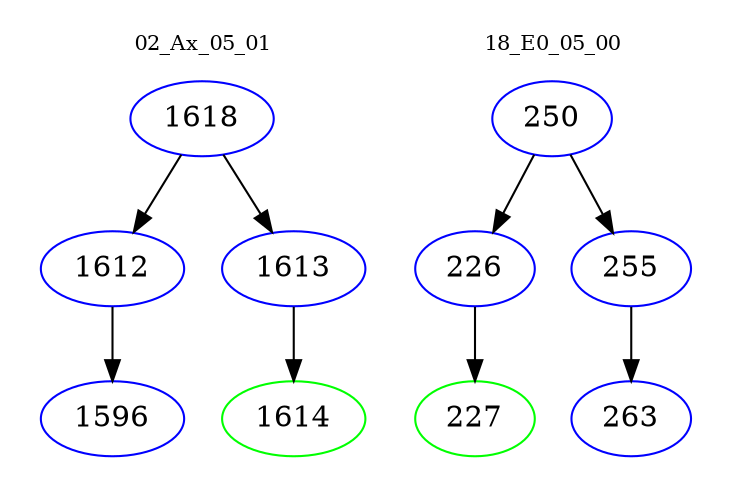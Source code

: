 digraph{
subgraph cluster_0 {
color = white
label = "02_Ax_05_01";
fontsize=10;
T0_1618 [label="1618", color="blue"]
T0_1618 -> T0_1612 [color="black"]
T0_1612 [label="1612", color="blue"]
T0_1612 -> T0_1596 [color="black"]
T0_1596 [label="1596", color="blue"]
T0_1618 -> T0_1613 [color="black"]
T0_1613 [label="1613", color="blue"]
T0_1613 -> T0_1614 [color="black"]
T0_1614 [label="1614", color="green"]
}
subgraph cluster_1 {
color = white
label = "18_E0_05_00";
fontsize=10;
T1_250 [label="250", color="blue"]
T1_250 -> T1_226 [color="black"]
T1_226 [label="226", color="blue"]
T1_226 -> T1_227 [color="black"]
T1_227 [label="227", color="green"]
T1_250 -> T1_255 [color="black"]
T1_255 [label="255", color="blue"]
T1_255 -> T1_263 [color="black"]
T1_263 [label="263", color="blue"]
}
}
